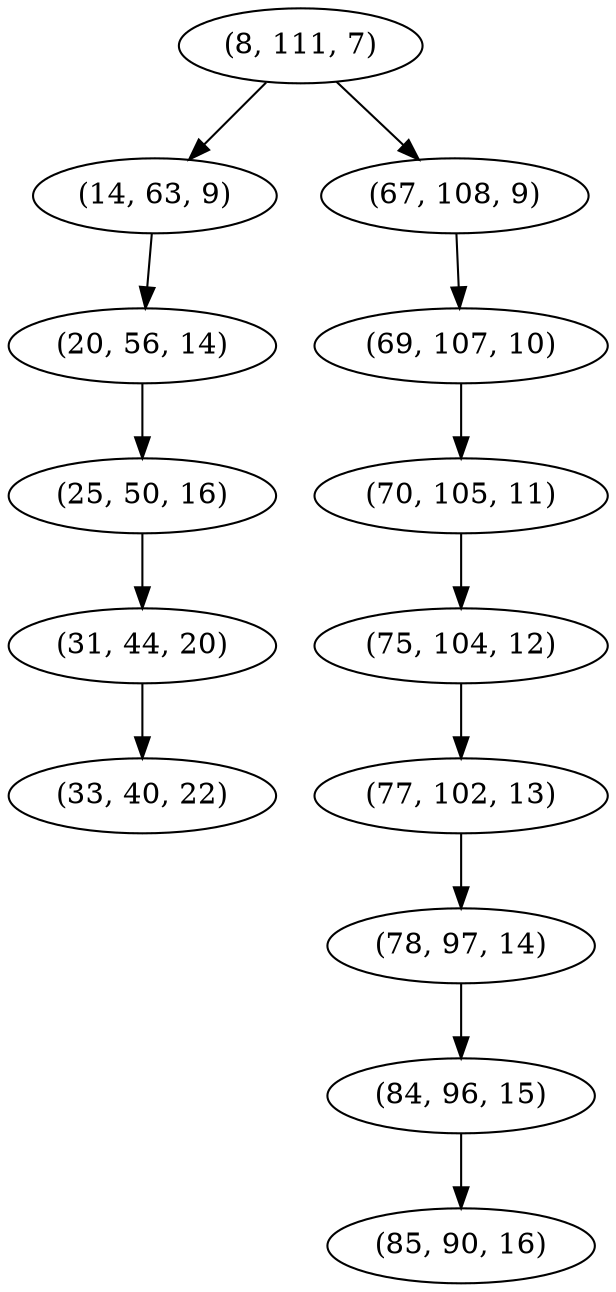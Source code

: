 digraph tree {
    "(8, 111, 7)";
    "(14, 63, 9)";
    "(20, 56, 14)";
    "(25, 50, 16)";
    "(31, 44, 20)";
    "(33, 40, 22)";
    "(67, 108, 9)";
    "(69, 107, 10)";
    "(70, 105, 11)";
    "(75, 104, 12)";
    "(77, 102, 13)";
    "(78, 97, 14)";
    "(84, 96, 15)";
    "(85, 90, 16)";
    "(8, 111, 7)" -> "(14, 63, 9)";
    "(8, 111, 7)" -> "(67, 108, 9)";
    "(14, 63, 9)" -> "(20, 56, 14)";
    "(20, 56, 14)" -> "(25, 50, 16)";
    "(25, 50, 16)" -> "(31, 44, 20)";
    "(31, 44, 20)" -> "(33, 40, 22)";
    "(67, 108, 9)" -> "(69, 107, 10)";
    "(69, 107, 10)" -> "(70, 105, 11)";
    "(70, 105, 11)" -> "(75, 104, 12)";
    "(75, 104, 12)" -> "(77, 102, 13)";
    "(77, 102, 13)" -> "(78, 97, 14)";
    "(78, 97, 14)" -> "(84, 96, 15)";
    "(84, 96, 15)" -> "(85, 90, 16)";
}
